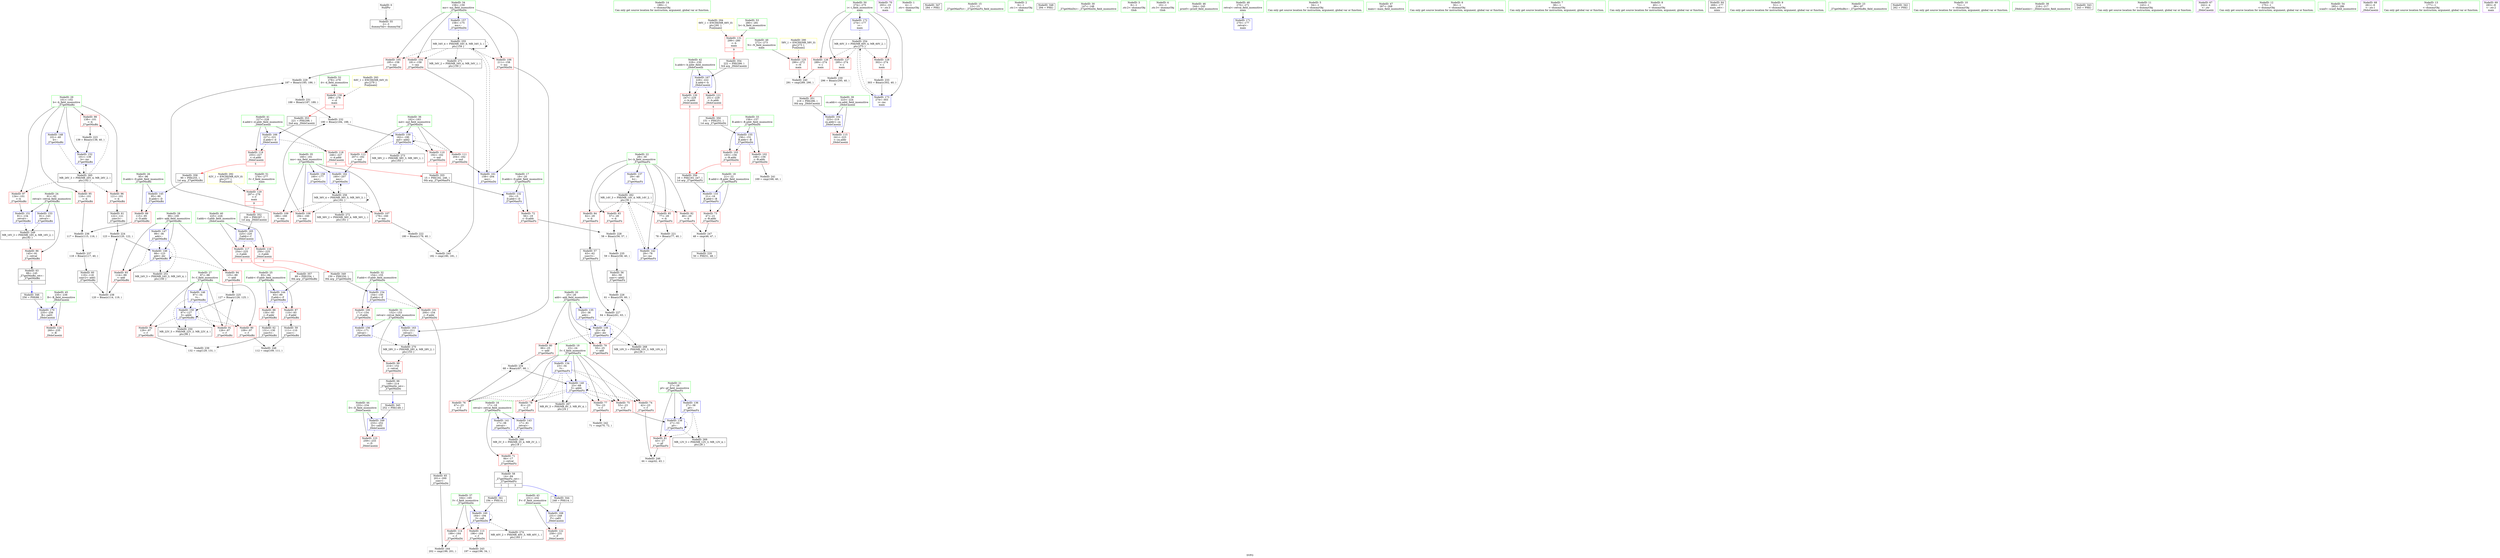 digraph "SVFG" {
	label="SVFG";

	Node0x55f95f2b5f00 [shape=record,color=grey,label="{NodeID: 0\nNullPtr}"];
	Node0x55f95f2b5f00 -> Node0x55f95f2da610[style=solid];
	Node0x55f95f30cf20 [shape=record,color=black,label="{NodeID: 346\n256 = PHI(88, )\n}"];
	Node0x55f95f30cf20 -> Node0x55f95f2e13e0[style=solid];
	Node0x55f95f2d98f0 [shape=record,color=red,label="{NodeID: 97\n134\<--101\n\<--b\n_Z7getMinBii\n}"];
	Node0x55f95f2d98f0 -> Node0x55f95f2e0470[style=solid];
	Node0x55f95f2d7320 [shape=record,color=green,label="{NodeID: 14\n189\<--1\n\<--dummyObj\nCan only get source location for instruction, argument, global var or function.}"];
	Node0x55f95f2d9430 [shape=record,color=red,label="{NodeID: 111\n204\<--162\n\<--md\n_Z7getMinDii\n}"];
	Node0x55f95f2d9430 -> Node0x55f95f2e0c90[style=solid];
	Node0x55f95f2d7f10 [shape=record,color=green,label="{NodeID: 28\n99\<--100\nadd\<--add_field_insensitive\n_Z7getMinBii\n}"];
	Node0x55f95f2d7f10 -> Node0x55f95f2dc520[style=solid];
	Node0x55f95f2d7f10 -> Node0x55f95f2dc5f0[style=solid];
	Node0x55f95f2d7f10 -> Node0x55f95f2e0130[style=solid];
	Node0x55f95f2d7f10 -> Node0x55f95f2e02d0[style=solid];
	Node0x55f95f2def50 [shape=record,color=red,label="{NodeID: 125\n290\<--272\n\<--N\nmain\n}"];
	Node0x55f95f2def50 -> Node0x55f95f2e72e0[style=solid];
	Node0x55f95f2d8ad0 [shape=record,color=green,label="{NodeID: 42\n229\<--230\nb.addr\<--b.addr_field_insensitive\n_Z6doCaseiiii\n}"];
	Node0x55f95f2d8ad0 -> Node0x55f95f2deb40[style=solid];
	Node0x55f95f2d8ad0 -> Node0x55f95f2dec10[style=solid];
	Node0x55f95f2d8ad0 -> Node0x55f95f2e1170[style=solid];
	Node0x55f95f2e57e0 [shape=record,color=grey,label="{NodeID: 222\n180 = Binary(179, 40, )\n}"];
	Node0x55f95f2e57e0 -> Node0x55f95f2e7a60[style=solid];
	Node0x55f95f2dfab0 [shape=record,color=blue,label="{NodeID: 139\n25\<--64\nadd\<--div\n_Z7getMaxFii\n}"];
	Node0x55f95f2dfab0 -> Node0x55f95f2db9c0[style=dashed];
	Node0x55f95f2dfab0 -> Node0x55f95f2dba90[style=dashed];
	Node0x55f95f2dfab0 -> Node0x55f95f2dfab0[style=dashed];
	Node0x55f95f2dfab0 -> Node0x55f95f2f6d40[style=dashed];
	Node0x55f95f2da710 [shape=record,color=black,label="{NodeID: 56\n60\<--59\nconv\<--add2\n_Z7getMaxFii\n}"];
	Node0x55f95f2da710 -> Node0x55f95f2e5de0[style=solid];
	Node0x55f95f2e6ce0 [shape=record,color=grey,label="{NodeID: 236\n117 = Binary(115, 116, )\n}"];
	Node0x55f95f2e6ce0 -> Node0x55f95f2e6e60[style=solid];
	Node0x55f95f2e0610 [shape=record,color=blue,label="{NodeID: 153\n91\<--143\nretval\<--\n_Z7getMinBii\n}"];
	Node0x55f95f2e0610 -> Node0x55f95f2f0a40[style=dashed];
	Node0x55f95f2db270 [shape=record,color=purple,label="{NodeID: 70\n293\<--10\n\<--.str.3\nmain\n}"];
	Node0x55f95f2f0f40 [shape=record,color=black,label="{NodeID: 250\nMR_22V_5 = PHI(MR_22V_3, MR_22V_4, )\npts\{98 \}\n}"];
	Node0x55f95f2e1170 [shape=record,color=blue,label="{NodeID: 167\n229\<--222\nb.addr\<--b\n_Z6doCaseiiii\n}"];
	Node0x55f95f2e1170 -> Node0x55f95f2deb40[style=dashed];
	Node0x55f95f2e1170 -> Node0x55f95f2dec10[style=dashed];
	Node0x55f95f2dbdd0 [shape=record,color=red,label="{NodeID: 84\n62\<--29\n\<--b\n_Z7getMaxFii\n}"];
	Node0x55f95f2dbdd0 -> Node0x55f95f2da7e0[style=solid];
	Node0x55f95f2c44b0 [shape=record,color=green,label="{NodeID: 1\n4\<--1\n.str\<--dummyObj\nGlob }"];
	Node0x55f95f30d060 [shape=record,color=black,label="{NodeID: 347\n284 = PHI()\n}"];
	Node0x55f95f2d99c0 [shape=record,color=red,label="{NodeID: 98\n138\<--101\n\<--b\n_Z7getMinBii\n}"];
	Node0x55f95f2d99c0 -> Node0x55f95f2e5960[style=solid];
	Node0x55f95f2d7420 [shape=record,color=green,label="{NodeID: 15\n12\<--13\n_Z7getMaxFii\<--_Z7getMaxFii_field_insensitive\n}"];
	Node0x55f95f2d9500 [shape=record,color=red,label="{NodeID: 112\n207\<--162\n\<--md\n_Z7getMinDii\n}"];
	Node0x55f95f2d9500 -> Node0x55f95f2e0d60[style=solid];
	Node0x55f95f2d7fe0 [shape=record,color=green,label="{NodeID: 29\n101\<--102\nb\<--b_field_insensitive\n_Z7getMinBii\n}"];
	Node0x55f95f2d7fe0 -> Node0x55f95f2dc6c0[style=solid];
	Node0x55f95f2d7fe0 -> Node0x55f95f2d9820[style=solid];
	Node0x55f95f2d7fe0 -> Node0x55f95f2d98f0[style=solid];
	Node0x55f95f2d7fe0 -> Node0x55f95f2d99c0[style=solid];
	Node0x55f95f2d7fe0 -> Node0x55f95f2e0200[style=solid];
	Node0x55f95f2d7fe0 -> Node0x55f95f2e0540[style=solid];
	Node0x55f95f2fa9c0 [shape=record,color=yellow,style=double,label="{NodeID: 292\n62V_1 = ENCHI(MR_62V_0)\npts\{277 \}\nFun[main]}"];
	Node0x55f95f2fa9c0 -> Node0x55f95f2df290[style=dashed];
	Node0x55f95f2df020 [shape=record,color=red,label="{NodeID: 126\n289\<--274\n\<--i\nmain\n}"];
	Node0x55f95f2df020 -> Node0x55f95f2e72e0[style=solid];
	Node0x55f95f2d8ba0 [shape=record,color=green,label="{NodeID: 43\n231\<--232\nF\<--F_field_insensitive\n_Z6doCaseiiii\n}"];
	Node0x55f95f2d8ba0 -> Node0x55f95f2dece0[style=solid];
	Node0x55f95f2d8ba0 -> Node0x55f95f2e1240[style=solid];
	Node0x55f95f2e5960 [shape=record,color=grey,label="{NodeID: 223\n139 = Binary(138, 40, )\n}"];
	Node0x55f95f2e5960 -> Node0x55f95f2e0540[style=solid];
	Node0x55f95f2dfb80 [shape=record,color=blue,label="{NodeID: 140\n23\<--68\nf\<--add4\n_Z7getMaxFii\n}"];
	Node0x55f95f2dfb80 -> Node0x55f95f2db5b0[style=dashed];
	Node0x55f95f2dfb80 -> Node0x55f95f2db680[style=dashed];
	Node0x55f95f2dfb80 -> Node0x55f95f2db750[style=dashed];
	Node0x55f95f2dfb80 -> Node0x55f95f2db820[style=dashed];
	Node0x55f95f2dfb80 -> Node0x55f95f2db8f0[style=dashed];
	Node0x55f95f2dfb80 -> Node0x55f95f2dfb80[style=dashed];
	Node0x55f95f2dfb80 -> Node0x55f95f2f6840[style=dashed];
	Node0x55f95f2da7e0 [shape=record,color=black,label="{NodeID: 57\n63\<--62\nconv3\<--\n_Z7getMaxFii\n}"];
	Node0x55f95f2da7e0 -> Node0x55f95f2e5f60[style=solid];
	Node0x55f95f2e6e60 [shape=record,color=grey,label="{NodeID: 237\n118 = Binary(117, 40, )\n}"];
	Node0x55f95f2e6e60 -> Node0x55f95f2daa50[style=solid];
	Node0x55f95f2e06e0 [shape=record,color=blue,label="{NodeID: 154\n154\<--150\nF.addr\<--F\n_Z7getMinDii\n}"];
	Node0x55f95f2e06e0 -> Node0x55f95f2d9b60[style=dashed];
	Node0x55f95f2e06e0 -> Node0x55f95f2d9c30[style=dashed];
	Node0x55f95f2db340 [shape=record,color=red,label="{NodeID: 71\n84\<--17\n\<--retval\n_Z7getMaxFii\n}"];
	Node0x55f95f2db340 -> Node0x55f95f2da8b0[style=solid];
	Node0x55f95f2f1440 [shape=record,color=black,label="{NodeID: 251\nMR_24V_5 = PHI(MR_24V_3, MR_24V_4, )\npts\{100 \}\n}"];
	Node0x55f95f2e1240 [shape=record,color=blue,label="{NodeID: 168\n231\<--248\nF\<--call1\n_Z6doCaseiiii\n}"];
	Node0x55f95f2e1240 -> Node0x55f95f2dece0[style=dashed];
	Node0x55f95f2dbea0 [shape=record,color=red,label="{NodeID: 85\n77\<--29\n\<--b\n_Z7getMaxFii\n}"];
	Node0x55f95f2dbea0 -> Node0x55f95f2e5660[style=solid];
	Node0x55f95f2d6040 [shape=record,color=green,label="{NodeID: 2\n6\<--1\n.str.1\<--dummyObj\nGlob }"];
	Node0x55f95f30d130 [shape=record,color=black,label="{NodeID: 348\n294 = PHI()\n}"];
	Node0x55f95f2f5e40 [shape=record,color=black,label="{NodeID: 265\nMR_26V_3 = PHI(MR_26V_4, MR_26V_2, )\npts\{102 \}\n}"];
	Node0x55f95f2f5e40 -> Node0x55f95f2dc6c0[style=dashed];
	Node0x55f95f2f5e40 -> Node0x55f95f2d9820[style=dashed];
	Node0x55f95f2f5e40 -> Node0x55f95f2d98f0[style=dashed];
	Node0x55f95f2f5e40 -> Node0x55f95f2d99c0[style=dashed];
	Node0x55f95f2f5e40 -> Node0x55f95f2e0540[style=dashed];
	Node0x55f95f2d9a90 [shape=record,color=red,label="{NodeID: 99\n214\<--152\n\<--retval\n_Z7getMinDii\n}"];
	Node0x55f95f2d9a90 -> Node0x55f95f2daf30[style=solid];
	Node0x55f95f2d7520 [shape=record,color=green,label="{NodeID: 16\n17\<--18\nretval\<--retval_field_insensitive\n_Z7getMaxFii\n}"];
	Node0x55f95f2d7520 -> Node0x55f95f2db340[style=solid];
	Node0x55f95f2d7520 -> Node0x55f95f2dfc50[style=solid];
	Node0x55f95f2d7520 -> Node0x55f95f2dfdf0[style=solid];
	Node0x55f95f2d95d0 [shape=record,color=red,label="{NodeID: 113\n196\<--164\n\<--f\n_Z7getMinDii\n}"];
	Node0x55f95f2d95d0 -> Node0x55f95f2e7760[style=solid];
	Node0x55f95f2d80b0 [shape=record,color=green,label="{NodeID: 30\n147\<--148\n_Z7getMinDii\<--_Z7getMinDii_field_insensitive\n}"];
	Node0x55f95f2faaa0 [shape=record,color=yellow,style=double,label="{NodeID: 293\n64V_1 = ENCHI(MR_64V_0)\npts\{279 \}\nFun[main]}"];
	Node0x55f95f2faaa0 -> Node0x55f95f2df360[style=dashed];
	Node0x55f95f2df0f0 [shape=record,color=red,label="{NodeID: 127\n295\<--274\n\<--i\nmain\n}"];
	Node0x55f95f2df0f0 -> Node0x55f95f2e63e0[style=solid];
	Node0x55f95f2d8c70 [shape=record,color=green,label="{NodeID: 44\n233\<--234\nD\<--D_field_insensitive\n_Z6doCaseiiii\n}"];
	Node0x55f95f2d8c70 -> Node0x55f95f2dedb0[style=solid];
	Node0x55f95f2d8c70 -> Node0x55f95f2e1310[style=solid];
	Node0x55f95f2e5ae0 [shape=record,color=grey,label="{NodeID: 224\n123 = Binary(120, 122, )\n}"];
	Node0x55f95f2e5ae0 -> Node0x55f95f2e02d0[style=solid];
	Node0x55f95f2dfc50 [shape=record,color=blue,label="{NodeID: 141\n17\<--38\nretval\<--\n_Z7getMaxFii\n}"];
	Node0x55f95f2dfc50 -> Node0x55f95f2f6340[style=dashed];
	Node0x55f95f2da8b0 [shape=record,color=black,label="{NodeID: 58\n14\<--84\n_Z7getMaxFii_ret\<--\n_Z7getMaxFii\n|{<s0>1|<s1>3}}"];
	Node0x55f95f2da8b0:s0 -> Node0x55f95f30c8f0[style=solid,color=blue];
	Node0x55f95f2da8b0:s1 -> Node0x55f95f30cc80[style=solid,color=blue];
	Node0x55f95f2e6fe0 [shape=record,color=grey,label="{NodeID: 238\n120 = Binary(114, 119, )\n}"];
	Node0x55f95f2e6fe0 -> Node0x55f95f2e5ae0[style=solid];
	Node0x55f95f2e07b0 [shape=record,color=blue,label="{NodeID: 155\n156\<--151\nB.addr\<--B\n_Z7getMinDii\n}"];
	Node0x55f95f2e07b0 -> Node0x55f95f2d9d00[style=dashed];
	Node0x55f95f2e07b0 -> Node0x55f95f2d9dd0[style=dashed];
	Node0x55f95f2db410 [shape=record,color=red,label="{NodeID: 72\n56\<--19\n\<--D.addr\n_Z7getMaxFii\n}"];
	Node0x55f95f2db410 -> Node0x55f95f2e60e0[style=solid];
	Node0x55f95f2e1310 [shape=record,color=blue,label="{NodeID: 169\n233\<--252\nD\<--call2\n_Z6doCaseiiii\n}"];
	Node0x55f95f2e1310 -> Node0x55f95f2dedb0[style=dashed];
	Node0x55f95f2dbf70 [shape=record,color=red,label="{NodeID: 86\n145\<--91\n\<--retval\n_Z7getMinBii\n}"];
	Node0x55f95f2dbf70 -> Node0x55f95f2dacc0[style=solid];
	Node0x55f95f2d60d0 [shape=record,color=green,label="{NodeID: 3\n8\<--1\n.str.2\<--dummyObj\nGlob }"];
	Node0x55f95f30d200 [shape=record,color=black,label="{NodeID: 349\n150 = PHI(250, )\n0th arg _Z7getMinDii }"];
	Node0x55f95f30d200 -> Node0x55f95f2e06e0[style=solid];
	Node0x55f95f2f6340 [shape=record,color=black,label="{NodeID: 266\nMR_2V_3 = PHI(MR_2V_4, MR_2V_2, )\npts\{18 \}\n}"];
	Node0x55f95f2f6340 -> Node0x55f95f2db340[style=dashed];
	Node0x55f95f2d9b60 [shape=record,color=red,label="{NodeID: 100\n171\<--154\n\<--F.addr\n_Z7getMinDii\n}"];
	Node0x55f95f2d9b60 -> Node0x55f95f2e0880[style=solid];
	Node0x55f95f2d75f0 [shape=record,color=green,label="{NodeID: 17\n19\<--20\nD.addr\<--D.addr_field_insensitive\n_Z7getMaxFii\n}"];
	Node0x55f95f2d75f0 -> Node0x55f95f2db410[style=solid];
	Node0x55f95f2d75f0 -> Node0x55f95f2df500[style=solid];
	Node0x55f95f2d96a0 [shape=record,color=red,label="{NodeID: 114\n199\<--164\n\<--f\n_Z7getMinDii\n}"];
	Node0x55f95f2d96a0 -> Node0x55f95f2e78e0[style=solid];
	Node0x55f95f2d81b0 [shape=record,color=green,label="{NodeID: 31\n152\<--153\nretval\<--retval_field_insensitive\n_Z7getMinDii\n}"];
	Node0x55f95f2d81b0 -> Node0x55f95f2d9a90[style=solid];
	Node0x55f95f2d81b0 -> Node0x55f95f2e0880[style=solid];
	Node0x55f95f2d81b0 -> Node0x55f95f2e0e30[style=solid];
	Node0x55f95f2fab80 [shape=record,color=yellow,style=double,label="{NodeID: 294\n66V_1 = ENCHI(MR_66V_0)\npts\{281 \}\nFun[main]}"];
	Node0x55f95f2fab80 -> Node0x55f95f2df430[style=dashed];
	Node0x55f95f2df1c0 [shape=record,color=red,label="{NodeID: 128\n302\<--274\n\<--i\nmain\n}"];
	Node0x55f95f2df1c0 -> Node0x55f95f2e6860[style=solid];
	Node0x55f95f2d8d40 [shape=record,color=green,label="{NodeID: 45\n235\<--236\nB\<--B_field_insensitive\n_Z6doCaseiiii\n}"];
	Node0x55f95f2d8d40 -> Node0x55f95f2dee80[style=solid];
	Node0x55f95f2d8d40 -> Node0x55f95f2e13e0[style=solid];
	Node0x55f95f2e5c60 [shape=record,color=grey,label="{NodeID: 225\n127 = Binary(126, 125, )\n}"];
	Node0x55f95f2e5c60 -> Node0x55f95f2e03a0[style=solid];
	Node0x55f95f2dfd20 [shape=record,color=blue,label="{NodeID: 142\n29\<--78\nb\<--inc\n_Z7getMaxFii\n}"];
	Node0x55f95f2dfd20 -> Node0x55f95f2f4f40[style=dashed];
	Node0x55f95f2da980 [shape=record,color=black,label="{NodeID: 59\n111\<--110\nconv\<--\n_Z7getMinBii\n}"];
	Node0x55f95f2da980 -> Node0x55f95f2e7ee0[style=solid];
	Node0x55f95f2e7160 [shape=record,color=grey,label="{NodeID: 239\n132 = cmp(129, 131, )\n}"];
	Node0x55f95f2e0880 [shape=record,color=blue,label="{NodeID: 156\n152\<--171\nretval\<--\n_Z7getMinDii\n}"];
	Node0x55f95f2e0880 -> Node0x55f95f2f7740[style=dashed];
	Node0x55f95f2db4e0 [shape=record,color=red,label="{NodeID: 73\n47\<--21\n\<--B.addr\n_Z7getMaxFii\n}"];
	Node0x55f95f2db4e0 -> Node0x55f95f2e7d60[style=solid];
	Node0x55f95f2e13e0 [shape=record,color=blue,label="{NodeID: 170\n235\<--256\nB\<--call3\n_Z6doCaseiiii\n}"];
	Node0x55f95f2e13e0 -> Node0x55f95f2dee80[style=dashed];
	Node0x55f95f2dc040 [shape=record,color=red,label="{NodeID: 87\n110\<--93\n\<--F.addr\n_Z7getMinBii\n}"];
	Node0x55f95f2dc040 -> Node0x55f95f2da980[style=solid];
	Node0x55f95f2d6380 [shape=record,color=green,label="{NodeID: 4\n10\<--1\n.str.3\<--dummyObj\nGlob }"];
	Node0x55f95f30d3a0 [shape=record,color=black,label="{NodeID: 350\n151 = PHI(251, )\n1st arg _Z7getMinDii }"];
	Node0x55f95f30d3a0 -> Node0x55f95f2e07b0[style=solid];
	Node0x55f95f2f6840 [shape=record,color=black,label="{NodeID: 267\nMR_8V_5 = PHI(MR_8V_3, MR_8V_4, )\npts\{24 \}\n}"];
	Node0x55f95f2d9c30 [shape=record,color=red,label="{NodeID: 101\n200\<--154\n\<--F.addr\n_Z7getMinDii\n}"];
	Node0x55f95f2d9c30 -> Node0x55f95f2dae60[style=solid];
	Node0x55f95f2d76c0 [shape=record,color=green,label="{NodeID: 18\n21\<--22\nB.addr\<--B.addr_field_insensitive\n_Z7getMaxFii\n}"];
	Node0x55f95f2d76c0 -> Node0x55f95f2db4e0[style=solid];
	Node0x55f95f2d76c0 -> Node0x55f95f2df5d0[style=solid];
	Node0x55f95f2de7b0 [shape=record,color=red,label="{NodeID: 115\n241\<--223\n\<--cn.addr\n_Z6doCaseiiii\n}"];
	Node0x55f95f2d8280 [shape=record,color=green,label="{NodeID: 32\n154\<--155\nF.addr\<--F.addr_field_insensitive\n_Z7getMinDii\n}"];
	Node0x55f95f2d8280 -> Node0x55f95f2d9b60[style=solid];
	Node0x55f95f2d8280 -> Node0x55f95f2d9c30[style=solid];
	Node0x55f95f2d8280 -> Node0x55f95f2e06e0[style=solid];
	Node0x55f95f2df290 [shape=record,color=red,label="{NodeID: 129\n297\<--276\n\<--f\nmain\n|{<s0>9}}"];
	Node0x55f95f2df290:s0 -> Node0x55f95f30d620[style=solid,color=red];
	Node0x55f95f2d8e10 [shape=record,color=green,label="{NodeID: 46\n244\<--245\nprintf\<--printf_field_insensitive\n}"];
	Node0x55f95f2e5de0 [shape=record,color=grey,label="{NodeID: 226\n61 = Binary(55, 60, )\n}"];
	Node0x55f95f2e5de0 -> Node0x55f95f2e5f60[style=solid];
	Node0x55f95f2dfdf0 [shape=record,color=blue,label="{NodeID: 143\n17\<--81\nretval\<--\n_Z7getMaxFii\n}"];
	Node0x55f95f2dfdf0 -> Node0x55f95f2f6340[style=dashed];
	Node0x55f95f2daa50 [shape=record,color=black,label="{NodeID: 60\n119\<--118\nconv2\<--add1\n_Z7getMinBii\n}"];
	Node0x55f95f2daa50 -> Node0x55f95f2e6fe0[style=solid];
	Node0x55f95f2e72e0 [shape=record,color=grey,label="{NodeID: 240\n291 = cmp(289, 290, )\n}"];
	Node0x55f95f2e0950 [shape=record,color=blue,label="{NodeID: 157\n158\<--175\nmx\<--\n_Z7getMinDii\n}"];
	Node0x55f95f2e0950 -> Node0x55f95f2f3050[style=dashed];
	Node0x55f95f2db5b0 [shape=record,color=red,label="{NodeID: 74\n42\<--23\n\<--f\n_Z7getMaxFii\n}"];
	Node0x55f95f2db5b0 -> Node0x55f95f2e7be0[style=solid];
	Node0x55f95f2f2340 [shape=record,color=black,label="{NodeID: 254\nMR_60V_3 = PHI(MR_60V_4, MR_60V_2, )\npts\{275 \}\n}"];
	Node0x55f95f2f2340 -> Node0x55f95f2df020[style=dashed];
	Node0x55f95f2f2340 -> Node0x55f95f2df0f0[style=dashed];
	Node0x55f95f2f2340 -> Node0x55f95f2df1c0[style=dashed];
	Node0x55f95f2f2340 -> Node0x55f95f2e1650[style=dashed];
	Node0x55f95f2e14b0 [shape=record,color=blue,label="{NodeID: 171\n270\<--177\nretval\<--\nmain\n}"];
	Node0x55f95f2dc110 [shape=record,color=red,label="{NodeID: 88\n130\<--93\n\<--F.addr\n_Z7getMinBii\n}"];
	Node0x55f95f2dc110 -> Node0x55f95f2dabf0[style=solid];
	Node0x55f95f2d6410 [shape=record,color=green,label="{NodeID: 5\n34\<--1\n\<--dummyObj\nCan only get source location for instruction, argument, global var or function.}"];
	Node0x55f95f30d4e0 [shape=record,color=black,label="{NodeID: 351\n219 = PHI(296, )\n0th arg _Z6doCaseiiii }"];
	Node0x55f95f30d4e0 -> Node0x55f95f2e0f00[style=solid];
	Node0x55f95f2f6d40 [shape=record,color=black,label="{NodeID: 268\nMR_10V_5 = PHI(MR_10V_3, MR_10V_4, )\npts\{26 \}\n}"];
	Node0x55f95f2d9d00 [shape=record,color=red,label="{NodeID: 102\n168\<--156\n\<--B.addr\n_Z7getMinDii\n}"];
	Node0x55f95f2d9d00 -> Node0x55f95f2e7460[style=solid];
	Node0x55f95f2d7790 [shape=record,color=green,label="{NodeID: 19\n23\<--24\nf\<--f_field_insensitive\n_Z7getMaxFii\n}"];
	Node0x55f95f2d7790 -> Node0x55f95f2db5b0[style=solid];
	Node0x55f95f2d7790 -> Node0x55f95f2db680[style=solid];
	Node0x55f95f2d7790 -> Node0x55f95f2db750[style=solid];
	Node0x55f95f2d7790 -> Node0x55f95f2db820[style=solid];
	Node0x55f95f2d7790 -> Node0x55f95f2db8f0[style=solid];
	Node0x55f95f2d7790 -> Node0x55f95f2df6a0[style=solid];
	Node0x55f95f2d7790 -> Node0x55f95f2dfb80[style=solid];
	Node0x55f95f2de840 [shape=record,color=red,label="{NodeID: 116\n250\<--225\n\<--f.addr\n_Z6doCaseiiii\n|{<s0>4}}"];
	Node0x55f95f2de840:s0 -> Node0x55f95f30d200[style=solid,color=red];
	Node0x55f95f2d8350 [shape=record,color=green,label="{NodeID: 33\n156\<--157\nB.addr\<--B.addr_field_insensitive\n_Z7getMinDii\n}"];
	Node0x55f95f2d8350 -> Node0x55f95f2d9d00[style=solid];
	Node0x55f95f2d8350 -> Node0x55f95f2d9dd0[style=solid];
	Node0x55f95f2d8350 -> Node0x55f95f2e07b0[style=solid];
	Node0x55f95f2df360 [shape=record,color=red,label="{NodeID: 130\n298\<--278\n\<--d\nmain\n|{<s0>9}}"];
	Node0x55f95f2df360:s0 -> Node0x55f95f30d760[style=solid,color=red];
	Node0x55f95f2d8f10 [shape=record,color=green,label="{NodeID: 47\n267\<--268\nmain\<--main_field_insensitive\n}"];
	Node0x55f95f2e5f60 [shape=record,color=grey,label="{NodeID: 227\n64 = Binary(61, 63, )\n}"];
	Node0x55f95f2e5f60 -> Node0x55f95f2dfab0[style=solid];
	Node0x55f95f2dfec0 [shape=record,color=blue,label="{NodeID: 144\n93\<--89\nF.addr\<--F\n_Z7getMinBii\n}"];
	Node0x55f95f2dfec0 -> Node0x55f95f2dc040[style=dashed];
	Node0x55f95f2dfec0 -> Node0x55f95f2dc110[style=dashed];
	Node0x55f95f2dab20 [shape=record,color=black,label="{NodeID: 61\n122\<--121\nconv3\<--\n_Z7getMinBii\n}"];
	Node0x55f95f2dab20 -> Node0x55f95f2e5ae0[style=solid];
	Node0x55f95f2e7460 [shape=record,color=grey,label="{NodeID: 241\n169 = cmp(168, 40, )\n}"];
	Node0x55f95f2e0a20 [shape=record,color=blue,label="{NodeID: 158\n160\<--177\nmn\<--\n_Z7getMinDii\n}"];
	Node0x55f95f2e0a20 -> Node0x55f95f2f3140[style=dashed];
	Node0x55f95f2db680 [shape=record,color=red,label="{NodeID: 75\n53\<--23\n\<--f\n_Z7getMaxFii\n}"];
	Node0x55f95f2db680 -> Node0x55f95f2df9e0[style=solid];
	Node0x55f95f2f3050 [shape=record,color=black,label="{NodeID: 255\nMR_34V_4 = PHI(MR_34V_6, MR_34V_3, )\npts\{159 \}\n}"];
	Node0x55f95f2f3050 -> Node0x55f95f2d9ea0[style=dashed];
	Node0x55f95f2f3050 -> Node0x55f95f2d9f70[style=dashed];
	Node0x55f95f2f3050 -> Node0x55f95f2d9020[style=dashed];
	Node0x55f95f2f3050 -> Node0x55f95f2e0c90[style=dashed];
	Node0x55f95f2f3050 -> Node0x55f95f2f3050[style=dashed];
	Node0x55f95f2f3050 -> Node0x55f95f2f7c40[style=dashed];
	Node0x55f95f2e1580 [shape=record,color=blue,label="{NodeID: 172\n274\<--177\ni\<--\nmain\n}"];
	Node0x55f95f2e1580 -> Node0x55f95f2f2340[style=dashed];
	Node0x55f95f2dc1e0 [shape=record,color=red,label="{NodeID: 89\n115\<--95\n\<--D.addr\n_Z7getMinBii\n}"];
	Node0x55f95f2dc1e0 -> Node0x55f95f2e6ce0[style=solid];
	Node0x55f95f2d64a0 [shape=record,color=green,label="{NodeID: 6\n36\<--1\n\<--dummyObj\nCan only get source location for instruction, argument, global var or function.}"];
	Node0x55f95f30d620 [shape=record,color=black,label="{NodeID: 352\n220 = PHI(297, )\n1st arg _Z6doCaseiiii }"];
	Node0x55f95f30d620 -> Node0x55f95f2e0fd0[style=solid];
	Node0x55f95f2f7240 [shape=record,color=black,label="{NodeID: 269\nMR_12V_5 = PHI(MR_12V_3, MR_12V_4, )\npts\{28 \}\n}"];
	Node0x55f95f2d9dd0 [shape=record,color=red,label="{NodeID: 103\n193\<--156\n\<--B.addr\n_Z7getMinDii\n|{<s0>1}}"];
	Node0x55f95f2d9dd0:s0 -> Node0x55f95f30e0e0[style=solid,color=red];
	Node0x55f95f2d7860 [shape=record,color=green,label="{NodeID: 20\n25\<--26\nadd\<--add_field_insensitive\n_Z7getMaxFii\n}"];
	Node0x55f95f2d7860 -> Node0x55f95f2db9c0[style=solid];
	Node0x55f95f2d7860 -> Node0x55f95f2dba90[style=solid];
	Node0x55f95f2d7860 -> Node0x55f95f2df770[style=solid];
	Node0x55f95f2d7860 -> Node0x55f95f2dfab0[style=solid];
	Node0x55f95f2de8d0 [shape=record,color=red,label="{NodeID: 117\n254\<--225\n\<--f.addr\n_Z6doCaseiiii\n|{<s0>5}}"];
	Node0x55f95f2de8d0:s0 -> Node0x55f95f30e1b0[style=solid,color=red];
	Node0x55f95f2d8420 [shape=record,color=green,label="{NodeID: 34\n158\<--159\nmx\<--mx_field_insensitive\n_Z7getMinDii\n}"];
	Node0x55f95f2d8420 -> Node0x55f95f2d9ea0[style=solid];
	Node0x55f95f2d8420 -> Node0x55f95f2d9f70[style=solid];
	Node0x55f95f2d8420 -> Node0x55f95f2d9020[style=solid];
	Node0x55f95f2d8420 -> Node0x55f95f2e0950[style=solid];
	Node0x55f95f2d8420 -> Node0x55f95f2e0c90[style=solid];
	Node0x55f95f2df430 [shape=record,color=red,label="{NodeID: 131\n299\<--280\n\<--b\nmain\n|{<s0>9}}"];
	Node0x55f95f2df430:s0 -> Node0x55f95f30d8a0[style=solid,color=red];
	Node0x55f95f2da030 [shape=record,color=green,label="{NodeID: 48\n270\<--271\nretval\<--retval_field_insensitive\nmain\n}"];
	Node0x55f95f2da030 -> Node0x55f95f2e14b0[style=solid];
	Node0x55f95f2e60e0 [shape=record,color=grey,label="{NodeID: 228\n58 = Binary(56, 57, )\n}"];
	Node0x55f95f2e60e0 -> Node0x55f95f2e6b60[style=solid];
	Node0x55f95f2dff90 [shape=record,color=blue,label="{NodeID: 145\n95\<--90\nD.addr\<--D\n_Z7getMinBii\n}"];
	Node0x55f95f2dff90 -> Node0x55f95f2dc1e0[style=dashed];
	Node0x55f95f2dabf0 [shape=record,color=black,label="{NodeID: 62\n131\<--130\nconv5\<--\n_Z7getMinBii\n}"];
	Node0x55f95f2dabf0 -> Node0x55f95f2e7160[style=solid];
	Node0x55f95f2e75e0 [shape=record,color=grey,label="{NodeID: 242\n71 = cmp(70, 72, )\n}"];
	Node0x55f95f2e0af0 [shape=record,color=blue,label="{NodeID: 159\n162\<--190\nmd\<--add2\n_Z7getMinDii\n}"];
	Node0x55f95f2e0af0 -> Node0x55f95f2d9360[style=dashed];
	Node0x55f95f2e0af0 -> Node0x55f95f2d9430[style=dashed];
	Node0x55f95f2e0af0 -> Node0x55f95f2d9500[style=dashed];
	Node0x55f95f2e0af0 -> Node0x55f95f2e0af0[style=dashed];
	Node0x55f95f2e0af0 -> Node0x55f95f2f8640[style=dashed];
	Node0x55f95f2db750 [shape=record,color=red,label="{NodeID: 76\n67\<--23\n\<--f\n_Z7getMaxFii\n}"];
	Node0x55f95f2db750 -> Node0x55f95f2e69e0[style=solid];
	Node0x55f95f2f3140 [shape=record,color=black,label="{NodeID: 256\nMR_36V_4 = PHI(MR_36V_5, MR_36V_3, )\npts\{161 \}\n}"];
	Node0x55f95f2f3140 -> Node0x55f95f2d90f0[style=dashed];
	Node0x55f95f2f3140 -> Node0x55f95f2d91c0[style=dashed];
	Node0x55f95f2f3140 -> Node0x55f95f2d9290[style=dashed];
	Node0x55f95f2f3140 -> Node0x55f95f2e0d60[style=dashed];
	Node0x55f95f2f3140 -> Node0x55f95f2f3140[style=dashed];
	Node0x55f95f2f3140 -> Node0x55f95f2f8140[style=dashed];
	Node0x55f95f2e1650 [shape=record,color=blue,label="{NodeID: 173\n274\<--303\ni\<--inc\nmain\n}"];
	Node0x55f95f2e1650 -> Node0x55f95f2f2340[style=dashed];
	Node0x55f95f2dc2b0 [shape=record,color=red,label="{NodeID: 90\n109\<--97\n\<--f\n_Z7getMinBii\n}"];
	Node0x55f95f2dc2b0 -> Node0x55f95f2e7ee0[style=solid];
	Node0x55f95f2d6d70 [shape=record,color=green,label="{NodeID: 7\n38\<--1\n\<--dummyObj\nCan only get source location for instruction, argument, global var or function.}"];
	Node0x55f95f30d760 [shape=record,color=black,label="{NodeID: 353\n221 = PHI(298, )\n2nd arg _Z6doCaseiiii }"];
	Node0x55f95f30d760 -> Node0x55f95f2e10a0[style=solid];
	Node0x55f95f2f7740 [shape=record,color=black,label="{NodeID: 270\nMR_28V_3 = PHI(MR_28V_4, MR_28V_2, )\npts\{153 \}\n}"];
	Node0x55f95f2f7740 -> Node0x55f95f2d9a90[style=dashed];
	Node0x55f95f2d9ea0 [shape=record,color=red,label="{NodeID: 104\n181\<--158\n\<--mx\n_Z7getMinDii\n}"];
	Node0x55f95f2d9ea0 -> Node0x55f95f2e7a60[style=solid];
	Node0x55f95f2d7930 [shape=record,color=green,label="{NodeID: 21\n27\<--28\npf\<--pf_field_insensitive\n_Z7getMaxFii\n}"];
	Node0x55f95f2d7930 -> Node0x55f95f2dbb60[style=solid];
	Node0x55f95f2d7930 -> Node0x55f95f2df840[style=solid];
	Node0x55f95f2d7930 -> Node0x55f95f2df9e0[style=solid];
	Node0x55f95f2de9a0 [shape=record,color=red,label="{NodeID: 118\n246\<--227\n\<--d.addr\n_Z6doCaseiiii\n|{<s0>3}}"];
	Node0x55f95f2de9a0:s0 -> Node0x55f95f30dc50[style=solid,color=red];
	Node0x55f95f2d84f0 [shape=record,color=green,label="{NodeID: 35\n160\<--161\nmn\<--mn_field_insensitive\n_Z7getMinDii\n}"];
	Node0x55f95f2d84f0 -> Node0x55f95f2d90f0[style=solid];
	Node0x55f95f2d84f0 -> Node0x55f95f2d91c0[style=solid];
	Node0x55f95f2d84f0 -> Node0x55f95f2d9290[style=solid];
	Node0x55f95f2d84f0 -> Node0x55f95f2e0a20[style=solid];
	Node0x55f95f2d84f0 -> Node0x55f95f2e0d60[style=solid];
	Node0x55f95f2df500 [shape=record,color=blue,label="{NodeID: 132\n19\<--15\nD.addr\<--D\n_Z7getMaxFii\n}"];
	Node0x55f95f2df500 -> Node0x55f95f2db410[style=dashed];
	Node0x55f95f2da100 [shape=record,color=green,label="{NodeID: 49\n272\<--273\nN\<--N_field_insensitive\nmain\n}"];
	Node0x55f95f2da100 -> Node0x55f95f2def50[style=solid];
	Node0x55f95f2e6260 [shape=record,color=grey,label="{NodeID: 229\n187 = Binary(185, 186, )\n}"];
	Node0x55f95f2e6260 -> Node0x55f95f2e6560[style=solid];
	Node0x55f95f2e0060 [shape=record,color=blue,label="{NodeID: 146\n97\<--34\nf\<--\n_Z7getMinBii\n}"];
	Node0x55f95f2e0060 -> Node0x55f95f2dc2b0[style=dashed];
	Node0x55f95f2e0060 -> Node0x55f95f2dc380[style=dashed];
	Node0x55f95f2e0060 -> Node0x55f95f2e03a0[style=dashed];
	Node0x55f95f2e0060 -> Node0x55f95f2f0f40[style=dashed];
	Node0x55f95f2dacc0 [shape=record,color=black,label="{NodeID: 63\n88\<--145\n_Z7getMinBii_ret\<--\n_Z7getMinBii\n|{<s0>5}}"];
	Node0x55f95f2dacc0:s0 -> Node0x55f95f30cf20[style=solid,color=blue];
	Node0x55f95f2e7760 [shape=record,color=grey,label="{NodeID: 243\n197 = cmp(196, 34, )\n}"];
	Node0x55f95f2e0bc0 [shape=record,color=blue,label="{NodeID: 160\n164\<--194\nf\<--call\n_Z7getMinDii\n}"];
	Node0x55f95f2e0bc0 -> Node0x55f95f2d95d0[style=dashed];
	Node0x55f95f2e0bc0 -> Node0x55f95f2d96a0[style=dashed];
	Node0x55f95f2e0bc0 -> Node0x55f95f2e0bc0[style=dashed];
	Node0x55f95f2e0bc0 -> Node0x55f95f2f8b40[style=dashed];
	Node0x55f95f2db820 [shape=record,color=red,label="{NodeID: 77\n70\<--23\n\<--f\n_Z7getMaxFii\n}"];
	Node0x55f95f2db820 -> Node0x55f95f2e75e0[style=solid];
	Node0x55f95f2dc380 [shape=record,color=red,label="{NodeID: 91\n126\<--97\n\<--f\n_Z7getMinBii\n}"];
	Node0x55f95f2dc380 -> Node0x55f95f2e5c60[style=solid];
	Node0x55f95f2d6e00 [shape=record,color=green,label="{NodeID: 8\n40\<--1\n\<--dummyObj\nCan only get source location for instruction, argument, global var or function.}"];
	Node0x55f95f30d8a0 [shape=record,color=black,label="{NodeID: 354\n222 = PHI(299, )\n3rd arg _Z6doCaseiiii }"];
	Node0x55f95f30d8a0 -> Node0x55f95f2e1170[style=solid];
	Node0x55f95f2f7c40 [shape=record,color=black,label="{NodeID: 271\nMR_34V_2 = PHI(MR_34V_4, MR_34V_1, )\npts\{159 \}\n}"];
	Node0x55f95f2d9f70 [shape=record,color=red,label="{NodeID: 105\n185\<--158\n\<--mx\n_Z7getMinDii\n}"];
	Node0x55f95f2d9f70 -> Node0x55f95f2e6260[style=solid];
	Node0x55f95f2d7a00 [shape=record,color=green,label="{NodeID: 22\n29\<--30\nb\<--b_field_insensitive\n_Z7getMaxFii\n}"];
	Node0x55f95f2d7a00 -> Node0x55f95f2dbc30[style=solid];
	Node0x55f95f2d7a00 -> Node0x55f95f2dbd00[style=solid];
	Node0x55f95f2d7a00 -> Node0x55f95f2dbdd0[style=solid];
	Node0x55f95f2d7a00 -> Node0x55f95f2dbea0[style=solid];
	Node0x55f95f2d7a00 -> Node0x55f95f2df910[style=solid];
	Node0x55f95f2d7a00 -> Node0x55f95f2dfd20[style=solid];
	Node0x55f95f2dea70 [shape=record,color=red,label="{NodeID: 119\n255\<--227\n\<--d.addr\n_Z6doCaseiiii\n|{<s0>5}}"];
	Node0x55f95f2dea70:s0 -> Node0x55f95f30e2c0[style=solid,color=red];
	Node0x55f95f2d85c0 [shape=record,color=green,label="{NodeID: 36\n162\<--163\nmd\<--md_field_insensitive\n_Z7getMinDii\n}"];
	Node0x55f95f2d85c0 -> Node0x55f95f2d9360[style=solid];
	Node0x55f95f2d85c0 -> Node0x55f95f2d9430[style=solid];
	Node0x55f95f2d85c0 -> Node0x55f95f2d9500[style=solid];
	Node0x55f95f2d85c0 -> Node0x55f95f2e0af0[style=solid];
	Node0x55f95f2df5d0 [shape=record,color=blue,label="{NodeID: 133\n21\<--16\nB.addr\<--B\n_Z7getMaxFii\n}"];
	Node0x55f95f2df5d0 -> Node0x55f95f2db4e0[style=dashed];
	Node0x55f95f2da1d0 [shape=record,color=green,label="{NodeID: 50\n274\<--275\ni\<--i_field_insensitive\nmain\n}"];
	Node0x55f95f2da1d0 -> Node0x55f95f2df020[style=solid];
	Node0x55f95f2da1d0 -> Node0x55f95f2df0f0[style=solid];
	Node0x55f95f2da1d0 -> Node0x55f95f2df1c0[style=solid];
	Node0x55f95f2da1d0 -> Node0x55f95f2e1580[style=solid];
	Node0x55f95f2da1d0 -> Node0x55f95f2e1650[style=solid];
	Node0x55f95f2e63e0 [shape=record,color=grey,label="{NodeID: 230\n296 = Binary(295, 40, )\n|{<s0>9}}"];
	Node0x55f95f2e63e0:s0 -> Node0x55f95f30d4e0[style=solid,color=red];
	Node0x55f95f2e0130 [shape=record,color=blue,label="{NodeID: 147\n99\<--36\nadd\<--\n_Z7getMinBii\n}"];
	Node0x55f95f2e0130 -> Node0x55f95f2dc520[style=dashed];
	Node0x55f95f2e0130 -> Node0x55f95f2e02d0[style=dashed];
	Node0x55f95f2e0130 -> Node0x55f95f2f1440[style=dashed];
	Node0x55f95f2dad90 [shape=record,color=black,label="{NodeID: 64\n269\<--177\nmain_ret\<--\nmain\n}"];
	Node0x55f95f2e78e0 [shape=record,color=grey,label="{NodeID: 244\n202 = cmp(199, 201, )\n}"];
	Node0x55f95f2e0c90 [shape=record,color=blue,label="{NodeID: 161\n158\<--204\nmx\<--\n_Z7getMinDii\n}"];
	Node0x55f95f2e0c90 -> Node0x55f95f2f3050[style=dashed];
	Node0x55f95f2db8f0 [shape=record,color=red,label="{NodeID: 78\n81\<--23\n\<--f\n_Z7getMaxFii\n}"];
	Node0x55f95f2db8f0 -> Node0x55f95f2dfdf0[style=solid];
	Node0x55f95f30c8f0 [shape=record,color=black,label="{NodeID: 341\n194 = PHI(14, )\n}"];
	Node0x55f95f30c8f0 -> Node0x55f95f2e0bc0[style=solid];
	Node0x55f95f2dc450 [shape=record,color=red,label="{NodeID: 92\n129\<--97\n\<--f\n_Z7getMinBii\n}"];
	Node0x55f95f2dc450 -> Node0x55f95f2e7160[style=solid];
	Node0x55f95f2d6e90 [shape=record,color=green,label="{NodeID: 9\n51\<--1\n\<--dummyObj\nCan only get source location for instruction, argument, global var or function.}"];
	Node0x55f95f30dc50 [shape=record,color=black,label="{NodeID: 355\n15 = PHI(192, 246, )\n0th arg _Z7getMaxFii }"];
	Node0x55f95f30dc50 -> Node0x55f95f2df500[style=solid];
	Node0x55f95f2f8140 [shape=record,color=black,label="{NodeID: 272\nMR_36V_2 = PHI(MR_36V_4, MR_36V_1, )\npts\{161 \}\n}"];
	Node0x55f95f2d9020 [shape=record,color=red,label="{NodeID: 106\n211\<--158\n\<--mx\n_Z7getMinDii\n}"];
	Node0x55f95f2d9020 -> Node0x55f95f2e0e30[style=solid];
	Node0x55f95f2d7ad0 [shape=record,color=green,label="{NodeID: 23\n86\<--87\n_Z7getMinBii\<--_Z7getMinBii_field_insensitive\n}"];
	Node0x55f95f2deb40 [shape=record,color=red,label="{NodeID: 120\n247\<--229\n\<--b.addr\n_Z6doCaseiiii\n|{<s0>3}}"];
	Node0x55f95f2deb40:s0 -> Node0x55f95f30e0e0[style=solid,color=red];
	Node0x55f95f2d8690 [shape=record,color=green,label="{NodeID: 37\n164\<--165\nf\<--f_field_insensitive\n_Z7getMinDii\n}"];
	Node0x55f95f2d8690 -> Node0x55f95f2d95d0[style=solid];
	Node0x55f95f2d8690 -> Node0x55f95f2d96a0[style=solid];
	Node0x55f95f2d8690 -> Node0x55f95f2e0bc0[style=solid];
	Node0x55f95f2df6a0 [shape=record,color=blue,label="{NodeID: 134\n23\<--34\nf\<--\n_Z7getMaxFii\n}"];
	Node0x55f95f2df6a0 -> Node0x55f95f2db5b0[style=dashed];
	Node0x55f95f2df6a0 -> Node0x55f95f2db680[style=dashed];
	Node0x55f95f2df6a0 -> Node0x55f95f2db750[style=dashed];
	Node0x55f95f2df6a0 -> Node0x55f95f2db8f0[style=dashed];
	Node0x55f95f2df6a0 -> Node0x55f95f2dfb80[style=dashed];
	Node0x55f95f2df6a0 -> Node0x55f95f2f6840[style=dashed];
	Node0x55f95f2da2a0 [shape=record,color=green,label="{NodeID: 51\n276\<--277\nf\<--f_field_insensitive\nmain\n}"];
	Node0x55f95f2da2a0 -> Node0x55f95f2df290[style=solid];
	Node0x55f95f2e6560 [shape=record,color=grey,label="{NodeID: 231\n188 = Binary(187, 189, )\n}"];
	Node0x55f95f2e6560 -> Node0x55f95f2e66e0[style=solid];
	Node0x55f95f2e0200 [shape=record,color=blue,label="{NodeID: 148\n101\<--40\nb\<--\n_Z7getMinBii\n}"];
	Node0x55f95f2e0200 -> Node0x55f95f2f5e40[style=dashed];
	Node0x55f95f2dae60 [shape=record,color=black,label="{NodeID: 65\n201\<--200\nconv\<--\n_Z7getMinDii\n}"];
	Node0x55f95f2dae60 -> Node0x55f95f2e78e0[style=solid];
	Node0x55f95f2e7a60 [shape=record,color=grey,label="{NodeID: 245\n182 = cmp(180, 181, )\n}"];
	Node0x55f95f2e0d60 [shape=record,color=blue,label="{NodeID: 162\n160\<--207\nmn\<--\n_Z7getMinDii\n}"];
	Node0x55f95f2e0d60 -> Node0x55f95f2f3140[style=dashed];
	Node0x55f95f2db9c0 [shape=record,color=red,label="{NodeID: 79\n55\<--25\n\<--add\n_Z7getMaxFii\n}"];
	Node0x55f95f2db9c0 -> Node0x55f95f2e5de0[style=solid];
	Node0x55f95f30cae0 [shape=record,color=black,label="{NodeID: 342\n262 = PHI()\n}"];
	Node0x55f95f2dc520 [shape=record,color=red,label="{NodeID: 93\n114\<--99\n\<--add\n_Z7getMinBii\n}"];
	Node0x55f95f2dc520 -> Node0x55f95f2e6fe0[style=solid];
	Node0x55f95f2d6f20 [shape=record,color=green,label="{NodeID: 10\n72\<--1\n\<--dummyObj\nCan only get source location for instruction, argument, global var or function.}"];
	Node0x55f95f30e0e0 [shape=record,color=black,label="{NodeID: 356\n16 = PHI(193, 247, )\n1st arg _Z7getMaxFii }"];
	Node0x55f95f30e0e0 -> Node0x55f95f2df5d0[style=solid];
	Node0x55f95f2f8640 [shape=record,color=black,label="{NodeID: 273\nMR_38V_2 = PHI(MR_38V_3, MR_38V_1, )\npts\{163 \}\n}"];
	Node0x55f95f2d90f0 [shape=record,color=red,label="{NodeID: 107\n179\<--160\n\<--mn\n_Z7getMinDii\n}"];
	Node0x55f95f2d90f0 -> Node0x55f95f2e57e0[style=solid];
	Node0x55f95f2d7bd0 [shape=record,color=green,label="{NodeID: 24\n91\<--92\nretval\<--retval_field_insensitive\n_Z7getMinBii\n}"];
	Node0x55f95f2d7bd0 -> Node0x55f95f2dbf70[style=solid];
	Node0x55f95f2d7bd0 -> Node0x55f95f2e0470[style=solid];
	Node0x55f95f2d7bd0 -> Node0x55f95f2e0610[style=solid];
	Node0x55f95f2dec10 [shape=record,color=red,label="{NodeID: 121\n251\<--229\n\<--b.addr\n_Z6doCaseiiii\n|{<s0>4}}"];
	Node0x55f95f2dec10:s0 -> Node0x55f95f30d3a0[style=solid,color=red];
	Node0x55f95f2d8760 [shape=record,color=green,label="{NodeID: 38\n216\<--217\n_Z6doCaseiiii\<--_Z6doCaseiiii_field_insensitive\n}"];
	Node0x55f95f2df770 [shape=record,color=blue,label="{NodeID: 135\n25\<--36\nadd\<--\n_Z7getMaxFii\n}"];
	Node0x55f95f2df770 -> Node0x55f95f2db9c0[style=dashed];
	Node0x55f95f2df770 -> Node0x55f95f2dfab0[style=dashed];
	Node0x55f95f2df770 -> Node0x55f95f2f6d40[style=dashed];
	Node0x55f95f2da370 [shape=record,color=green,label="{NodeID: 52\n278\<--279\nd\<--d_field_insensitive\nmain\n}"];
	Node0x55f95f2da370 -> Node0x55f95f2df360[style=solid];
	Node0x55f95f2e66e0 [shape=record,color=grey,label="{NodeID: 232\n190 = Binary(184, 188, )\n}"];
	Node0x55f95f2e66e0 -> Node0x55f95f2e0af0[style=solid];
	Node0x55f95f2e02d0 [shape=record,color=blue,label="{NodeID: 149\n99\<--123\nadd\<--div\n_Z7getMinBii\n}"];
	Node0x55f95f2e02d0 -> Node0x55f95f2dc520[style=dashed];
	Node0x55f95f2e02d0 -> Node0x55f95f2dc5f0[style=dashed];
	Node0x55f95f2e02d0 -> Node0x55f95f2e02d0[style=dashed];
	Node0x55f95f2e02d0 -> Node0x55f95f2f1440[style=dashed];
	Node0x55f95f2daf30 [shape=record,color=black,label="{NodeID: 66\n149\<--214\n_Z7getMinDii_ret\<--\n_Z7getMinDii\n|{<s0>4}}"];
	Node0x55f95f2daf30:s0 -> Node0x55f95f30cde0[style=solid,color=blue];
	Node0x55f95f2e7be0 [shape=record,color=grey,label="{NodeID: 246\n44 = cmp(42, 43, )\n}"];
	Node0x55f95f2e0e30 [shape=record,color=blue,label="{NodeID: 163\n152\<--211\nretval\<--\n_Z7getMinDii\n}"];
	Node0x55f95f2e0e30 -> Node0x55f95f2f7740[style=dashed];
	Node0x55f95f2dba90 [shape=record,color=red,label="{NodeID: 80\n66\<--25\n\<--add\n_Z7getMaxFii\n}"];
	Node0x55f95f2dba90 -> Node0x55f95f2e69e0[style=solid];
	Node0x55f95f30cbb0 [shape=record,color=black,label="{NodeID: 343\n243 = PHI()\n}"];
	Node0x55f95f2dc5f0 [shape=record,color=red,label="{NodeID: 94\n125\<--99\n\<--add\n_Z7getMinBii\n}"];
	Node0x55f95f2dc5f0 -> Node0x55f95f2e5c60[style=solid];
	Node0x55f95f2d7020 [shape=record,color=green,label="{NodeID: 11\n143\<--1\n\<--dummyObj\nCan only get source location for instruction, argument, global var or function.}"];
	Node0x55f95f30e1b0 [shape=record,color=black,label="{NodeID: 357\n89 = PHI(254, )\n0th arg _Z7getMinBii }"];
	Node0x55f95f30e1b0 -> Node0x55f95f2dfec0[style=solid];
	Node0x55f95f2f8b40 [shape=record,color=black,label="{NodeID: 274\nMR_40V_2 = PHI(MR_40V_3, MR_40V_1, )\npts\{165 \}\n}"];
	Node0x55f95f2d91c0 [shape=record,color=red,label="{NodeID: 108\n184\<--160\n\<--mn\n_Z7getMinDii\n}"];
	Node0x55f95f2d91c0 -> Node0x55f95f2e66e0[style=solid];
	Node0x55f95f2d7ca0 [shape=record,color=green,label="{NodeID: 25\n93\<--94\nF.addr\<--F.addr_field_insensitive\n_Z7getMinBii\n}"];
	Node0x55f95f2d7ca0 -> Node0x55f95f2dc040[style=solid];
	Node0x55f95f2d7ca0 -> Node0x55f95f2dc110[style=solid];
	Node0x55f95f2d7ca0 -> Node0x55f95f2dfec0[style=solid];
	Node0x55f95f2dece0 [shape=record,color=red,label="{NodeID: 122\n258\<--231\n\<--F\n_Z6doCaseiiii\n}"];
	Node0x55f95f2d8860 [shape=record,color=green,label="{NodeID: 39\n223\<--224\ncn.addr\<--cn.addr_field_insensitive\n_Z6doCaseiiii\n}"];
	Node0x55f95f2d8860 -> Node0x55f95f2de7b0[style=solid];
	Node0x55f95f2d8860 -> Node0x55f95f2e0f00[style=solid];
	Node0x55f95f2df840 [shape=record,color=blue,label="{NodeID: 136\n27\<--38\npf\<--\n_Z7getMaxFii\n}"];
	Node0x55f95f2df840 -> Node0x55f95f2dbb60[style=dashed];
	Node0x55f95f2df840 -> Node0x55f95f2df9e0[style=dashed];
	Node0x55f95f2df840 -> Node0x55f95f2f7240[style=dashed];
	Node0x55f95f2da440 [shape=record,color=green,label="{NodeID: 53\n280\<--281\nb\<--b_field_insensitive\nmain\n}"];
	Node0x55f95f2da440 -> Node0x55f95f2df430[style=solid];
	Node0x55f95f2e6860 [shape=record,color=grey,label="{NodeID: 233\n303 = Binary(302, 40, )\n}"];
	Node0x55f95f2e6860 -> Node0x55f95f2e1650[style=solid];
	Node0x55f95f2e03a0 [shape=record,color=blue,label="{NodeID: 150\n97\<--127\nf\<--add4\n_Z7getMinBii\n}"];
	Node0x55f95f2e03a0 -> Node0x55f95f2dc2b0[style=dashed];
	Node0x55f95f2e03a0 -> Node0x55f95f2dc380[style=dashed];
	Node0x55f95f2e03a0 -> Node0x55f95f2dc450[style=dashed];
	Node0x55f95f2e03a0 -> Node0x55f95f2e03a0[style=dashed];
	Node0x55f95f2e03a0 -> Node0x55f95f2f0f40[style=dashed];
	Node0x55f95f2db000 [shape=record,color=purple,label="{NodeID: 67\n242\<--4\n\<--.str\n_Z6doCaseiiii\n}"];
	Node0x55f95f2e7d60 [shape=record,color=grey,label="{NodeID: 247\n48 = cmp(46, 47, )\n}"];
	Node0x55f95f2e7d60 -> Node0x55f95f2e50c0[style=solid];
	Node0x55f95f2e0f00 [shape=record,color=blue,label="{NodeID: 164\n223\<--219\ncn.addr\<--cn\n_Z6doCaseiiii\n}"];
	Node0x55f95f2e0f00 -> Node0x55f95f2de7b0[style=dashed];
	Node0x55f95f2dbb60 [shape=record,color=red,label="{NodeID: 81\n43\<--27\n\<--pf\n_Z7getMaxFii\n}"];
	Node0x55f95f2dbb60 -> Node0x55f95f2e7be0[style=solid];
	Node0x55f95f30cc80 [shape=record,color=black,label="{NodeID: 344\n248 = PHI(14, )\n}"];
	Node0x55f95f30cc80 -> Node0x55f95f2e1240[style=solid];
	Node0x55f95f2dc6c0 [shape=record,color=red,label="{NodeID: 95\n116\<--101\n\<--b\n_Z7getMinBii\n}"];
	Node0x55f95f2dc6c0 -> Node0x55f95f2e6ce0[style=solid];
	Node0x55f95f2d7120 [shape=record,color=green,label="{NodeID: 12\n175\<--1\n\<--dummyObj\nCan only get source location for instruction, argument, global var or function.}"];
	Node0x55f95f30e2c0 [shape=record,color=black,label="{NodeID: 358\n90 = PHI(255, )\n1st arg _Z7getMinBii }"];
	Node0x55f95f30e2c0 -> Node0x55f95f2dff90[style=solid];
	Node0x55f95f2d9290 [shape=record,color=red,label="{NodeID: 109\n186\<--160\n\<--mn\n_Z7getMinDii\n}"];
	Node0x55f95f2d9290 -> Node0x55f95f2e6260[style=solid];
	Node0x55f95f2d7d70 [shape=record,color=green,label="{NodeID: 26\n95\<--96\nD.addr\<--D.addr_field_insensitive\n_Z7getMinBii\n}"];
	Node0x55f95f2d7d70 -> Node0x55f95f2dc1e0[style=solid];
	Node0x55f95f2d7d70 -> Node0x55f95f2dff90[style=solid];
	Node0x55f95f2dedb0 [shape=record,color=red,label="{NodeID: 123\n259\<--233\n\<--D\n_Z6doCaseiiii\n}"];
	Node0x55f95f2d8930 [shape=record,color=green,label="{NodeID: 40\n225\<--226\nf.addr\<--f.addr_field_insensitive\n_Z6doCaseiiii\n}"];
	Node0x55f95f2d8930 -> Node0x55f95f2de840[style=solid];
	Node0x55f95f2d8930 -> Node0x55f95f2de8d0[style=solid];
	Node0x55f95f2d8930 -> Node0x55f95f2e0fd0[style=solid];
	Node0x55f95f2e50c0 [shape=record,color=black,label="{NodeID: 220\n50 = PHI(51, 48, )\n}"];
	Node0x55f95f2df910 [shape=record,color=blue,label="{NodeID: 137\n29\<--40\nb\<--\n_Z7getMaxFii\n}"];
	Node0x55f95f2df910 -> Node0x55f95f2f4f40[style=dashed];
	Node0x55f95f2da510 [shape=record,color=green,label="{NodeID: 54\n285\<--286\nscanf\<--scanf_field_insensitive\n}"];
	Node0x55f95f2e69e0 [shape=record,color=grey,label="{NodeID: 234\n68 = Binary(67, 66, )\n}"];
	Node0x55f95f2e69e0 -> Node0x55f95f2dfb80[style=solid];
	Node0x55f95f2e0470 [shape=record,color=blue,label="{NodeID: 151\n91\<--134\nretval\<--\n_Z7getMinBii\n}"];
	Node0x55f95f2e0470 -> Node0x55f95f2f0a40[style=dashed];
	Node0x55f95f2db0d0 [shape=record,color=purple,label="{NodeID: 68\n261\<--6\n\<--.str.1\n_Z6doCaseiiii\n}"];
	Node0x55f95f2e7ee0 [shape=record,color=grey,label="{NodeID: 248\n112 = cmp(109, 111, )\n}"];
	Node0x55f95f2e0fd0 [shape=record,color=blue,label="{NodeID: 165\n225\<--220\nf.addr\<--f\n_Z6doCaseiiii\n}"];
	Node0x55f95f2e0fd0 -> Node0x55f95f2de840[style=dashed];
	Node0x55f95f2e0fd0 -> Node0x55f95f2de8d0[style=dashed];
	Node0x55f95f2dbc30 [shape=record,color=red,label="{NodeID: 82\n46\<--29\n\<--b\n_Z7getMaxFii\n}"];
	Node0x55f95f2dbc30 -> Node0x55f95f2e7d60[style=solid];
	Node0x55f95f30cde0 [shape=record,color=black,label="{NodeID: 345\n252 = PHI(149, )\n}"];
	Node0x55f95f30cde0 -> Node0x55f95f2e1310[style=solid];
	Node0x55f95f2f4f40 [shape=record,color=black,label="{NodeID: 262\nMR_14V_3 = PHI(MR_14V_4, MR_14V_2, )\npts\{30 \}\n}"];
	Node0x55f95f2f4f40 -> Node0x55f95f2dbc30[style=dashed];
	Node0x55f95f2f4f40 -> Node0x55f95f2dbd00[style=dashed];
	Node0x55f95f2f4f40 -> Node0x55f95f2dbdd0[style=dashed];
	Node0x55f95f2f4f40 -> Node0x55f95f2dbea0[style=dashed];
	Node0x55f95f2f4f40 -> Node0x55f95f2dfd20[style=dashed];
	Node0x55f95f2d9820 [shape=record,color=red,label="{NodeID: 96\n121\<--101\n\<--b\n_Z7getMinBii\n}"];
	Node0x55f95f2d9820 -> Node0x55f95f2dab20[style=solid];
	Node0x55f95f2d7220 [shape=record,color=green,label="{NodeID: 13\n177\<--1\n\<--dummyObj\nCan only get source location for instruction, argument, global var or function.}"];
	Node0x55f95f2d9360 [shape=record,color=red,label="{NodeID: 110\n192\<--162\n\<--md\n_Z7getMinDii\n|{<s0>1}}"];
	Node0x55f95f2d9360:s0 -> Node0x55f95f30dc50[style=solid,color=red];
	Node0x55f95f2d7e40 [shape=record,color=green,label="{NodeID: 27\n97\<--98\nf\<--f_field_insensitive\n_Z7getMinBii\n}"];
	Node0x55f95f2d7e40 -> Node0x55f95f2dc2b0[style=solid];
	Node0x55f95f2d7e40 -> Node0x55f95f2dc380[style=solid];
	Node0x55f95f2d7e40 -> Node0x55f95f2dc450[style=solid];
	Node0x55f95f2d7e40 -> Node0x55f95f2e0060[style=solid];
	Node0x55f95f2d7e40 -> Node0x55f95f2e03a0[style=solid];
	Node0x55f95f2fa800 [shape=record,color=yellow,style=double,label="{NodeID: 290\n58V_1 = ENCHI(MR_58V_0)\npts\{273 \}\nFun[main]}"];
	Node0x55f95f2fa800 -> Node0x55f95f2def50[style=dashed];
	Node0x55f95f2dee80 [shape=record,color=red,label="{NodeID: 124\n260\<--235\n\<--B\n_Z6doCaseiiii\n}"];
	Node0x55f95f2d8a00 [shape=record,color=green,label="{NodeID: 41\n227\<--228\nd.addr\<--d.addr_field_insensitive\n_Z6doCaseiiii\n}"];
	Node0x55f95f2d8a00 -> Node0x55f95f2de9a0[style=solid];
	Node0x55f95f2d8a00 -> Node0x55f95f2dea70[style=solid];
	Node0x55f95f2d8a00 -> Node0x55f95f2e10a0[style=solid];
	Node0x55f95f2e5660 [shape=record,color=grey,label="{NodeID: 221\n78 = Binary(77, 40, )\n}"];
	Node0x55f95f2e5660 -> Node0x55f95f2dfd20[style=solid];
	Node0x55f95f2df9e0 [shape=record,color=blue,label="{NodeID: 138\n27\<--53\npf\<--\n_Z7getMaxFii\n}"];
	Node0x55f95f2df9e0 -> Node0x55f95f2dbb60[style=dashed];
	Node0x55f95f2df9e0 -> Node0x55f95f2df9e0[style=dashed];
	Node0x55f95f2df9e0 -> Node0x55f95f2f7240[style=dashed];
	Node0x55f95f2da610 [shape=record,color=black,label="{NodeID: 55\n2\<--3\ndummyVal\<--dummyVal\n}"];
	Node0x55f95f2e6b60 [shape=record,color=grey,label="{NodeID: 235\n59 = Binary(58, 40, )\n}"];
	Node0x55f95f2e6b60 -> Node0x55f95f2da710[style=solid];
	Node0x55f95f2e0540 [shape=record,color=blue,label="{NodeID: 152\n101\<--139\nb\<--inc\n_Z7getMinBii\n}"];
	Node0x55f95f2e0540 -> Node0x55f95f2f5e40[style=dashed];
	Node0x55f95f2db1a0 [shape=record,color=purple,label="{NodeID: 69\n283\<--8\n\<--.str.2\nmain\n}"];
	Node0x55f95f2f0a40 [shape=record,color=black,label="{NodeID: 249\nMR_16V_3 = PHI(MR_16V_4, MR_16V_2, )\npts\{92 \}\n}"];
	Node0x55f95f2f0a40 -> Node0x55f95f2dbf70[style=dashed];
	Node0x55f95f2e10a0 [shape=record,color=blue,label="{NodeID: 166\n227\<--221\nd.addr\<--d\n_Z6doCaseiiii\n}"];
	Node0x55f95f2e10a0 -> Node0x55f95f2de9a0[style=dashed];
	Node0x55f95f2e10a0 -> Node0x55f95f2dea70[style=dashed];
	Node0x55f95f2dbd00 [shape=record,color=red,label="{NodeID: 83\n57\<--29\n\<--b\n_Z7getMaxFii\n}"];
	Node0x55f95f2dbd00 -> Node0x55f95f2e60e0[style=solid];
}
